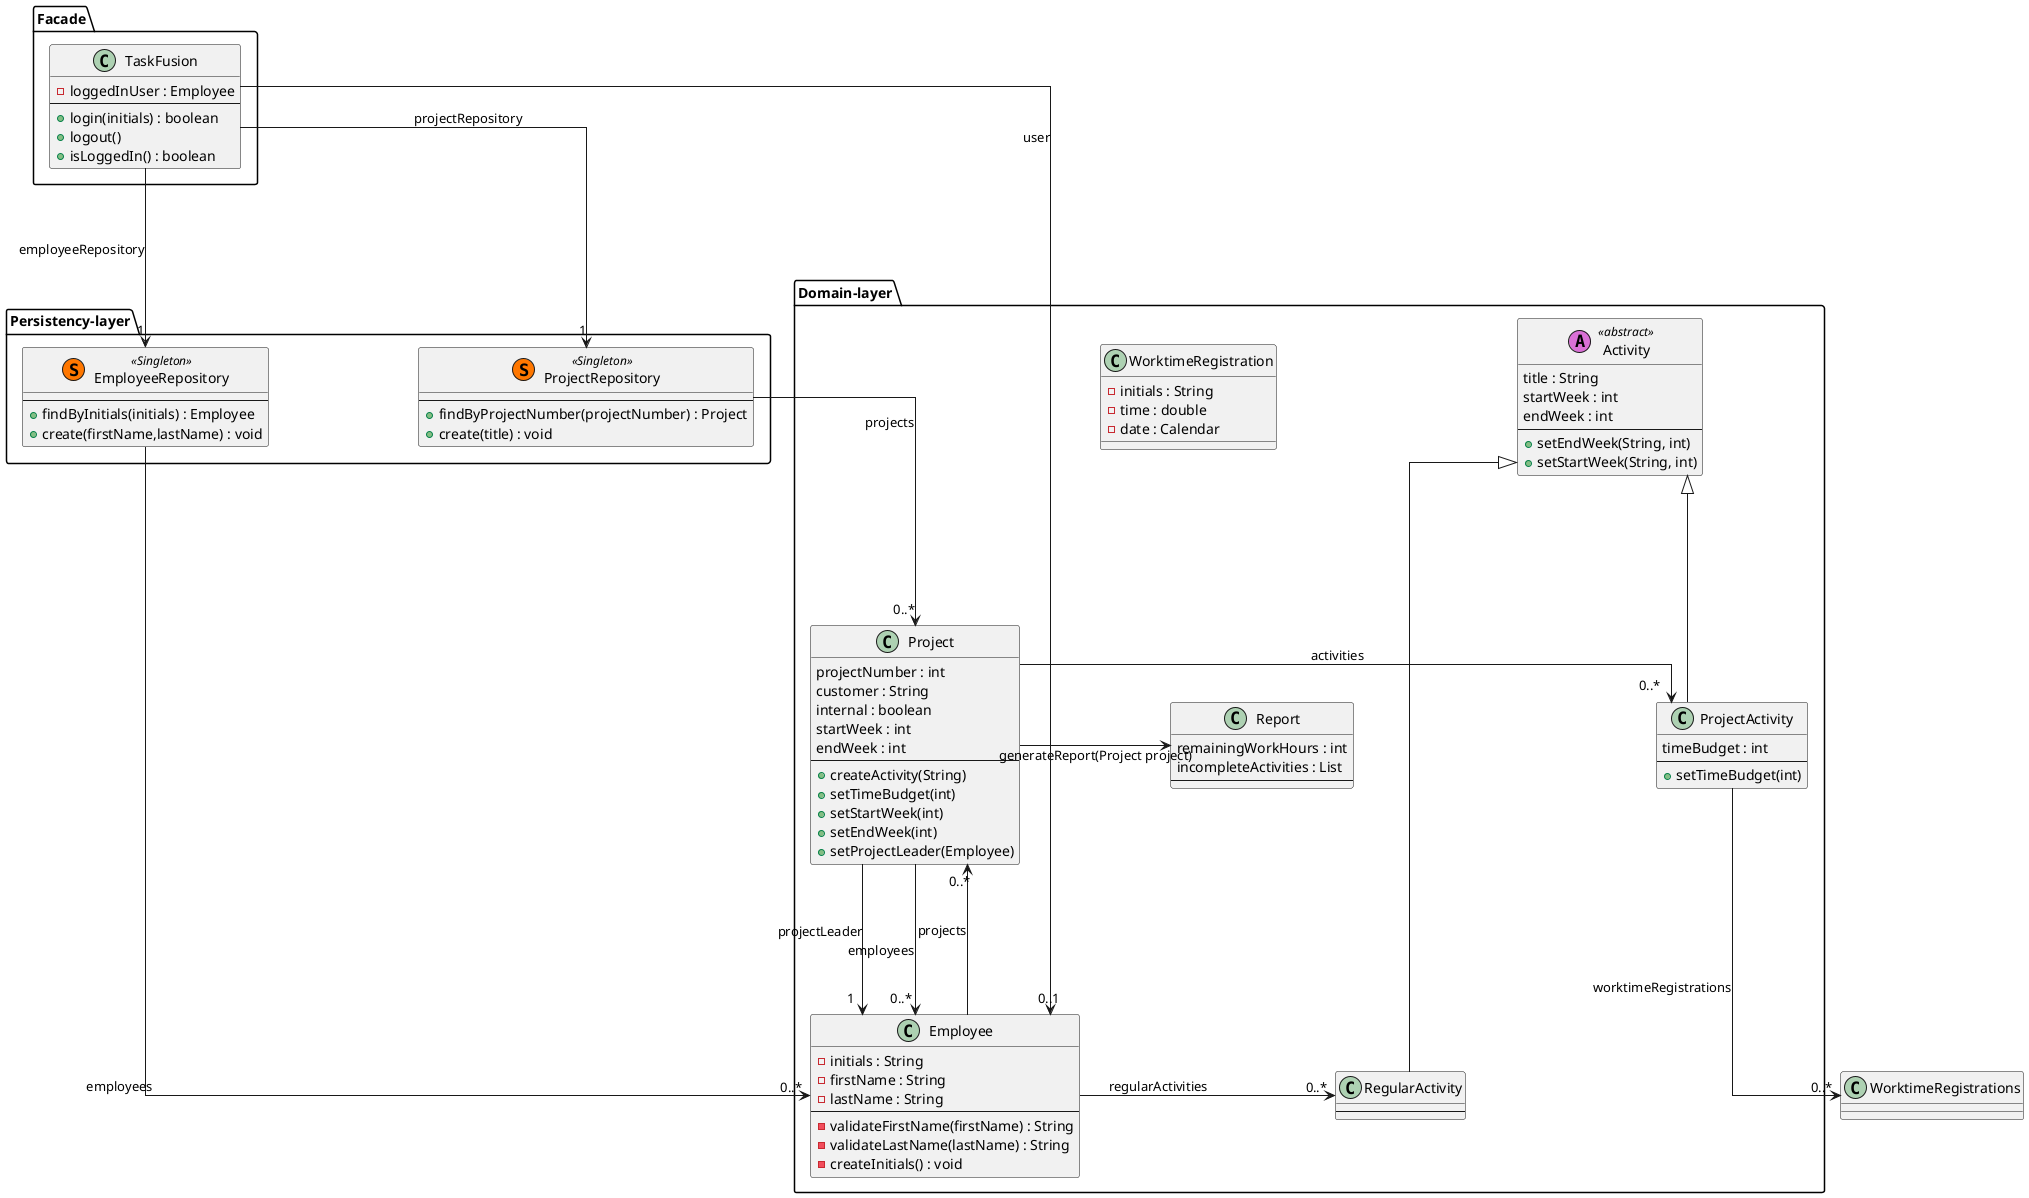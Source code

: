 @startuml ClassDiagram
skinparam linetype ortho
skinparam Nodesep 150
skinparam Ranksep 150

package "Facade" {
    
    class "TaskFusion" as app{
        - loggedInUser : Employee
        --
        + login(initials) : boolean
        + logout()
        + isLoggedIn() : boolean
    }

}

package "Persistency-layer" {
    class ProjectRepository << (S,#FF7700) Singleton >>{
        --
        + findByProjectNumber(projectNumber) : Project
        + create(title) : void
    }

    class EmployeeRepository << (S,#FF7700) Singleton >>{
        --
        + findByInitials(initials) : Employee
        + create(firstName,lastName) : void
    }

}


package "Domain-layer" {

    class Report{
        remainingWorkHours : int
        incompleteActivities : List
        --
    }

    class Project{
        projectNumber : int
        customer : String
        internal : boolean
        startWeek : int
        endWeek : int
        --
        + createActivity(String)
        + setTimeBudget(int)
        + setStartWeek(int)
        + setEndWeek(int)
        + setProjectLeader(Employee)
    }

    class ProjectActivity{
        timeBudget : int
        --
        + setTimeBudget(int)
    }
    
    class Activity <<(A, orchid)abstract>>{
        title : String
        startWeek : int
        endWeek : int
        --
        + setEndWeek(String, int)
        + setStartWeek(String, int)
    }
    class RegularActivity{
        --
    }

    class Employee{
        - initials : String
        - firstName : String
        - lastName : String
        --
        - validateFirstName(firstName) : String
        - validateLastName(lastName) : String
        - createInitials() : void
    }

    class WorktimeRegistration {
        - initials : String 
        - time : double 
        - date : Calendar
    }

}

app --> "1" ProjectRepository : projectRepository
app --> "1" EmployeeRepository : employeeRepository

ProjectRepository --> "0..*" Project : projects
Project -> Report : generateReport(Project project)

EmployeeRepository --> "0..*" Employee : employees

app --> "0..1" Employee : user

Activity <|-- ProjectActivity
Activity <|- RegularActivity

Project --> "1" Employee : projectLeader
Project --> "0..*" Employee : employees
Employee --> "0..*" Project : projects
Project -> "0..*" ProjectActivity : activities
Employee -> "0..*" RegularActivity : regularActivities

ProjectActivity --> "0..*" WorktimeRegistrations : worktimeRegistrations

'Employee --> "0..*" WorktimeRegistrations : worktimeRegistrations

@enduml